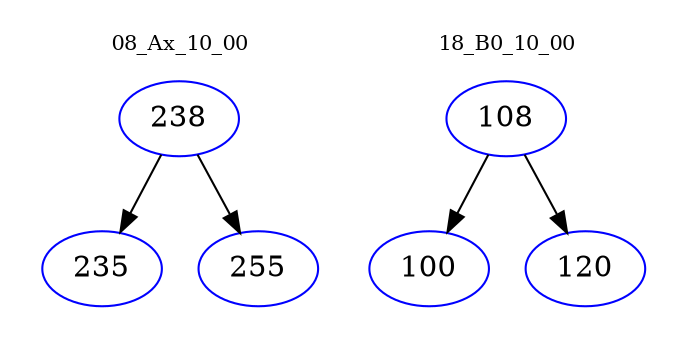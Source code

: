 digraph{
subgraph cluster_0 {
color = white
label = "08_Ax_10_00";
fontsize=10;
T0_238 [label="238", color="blue"]
T0_238 -> T0_235 [color="black"]
T0_235 [label="235", color="blue"]
T0_238 -> T0_255 [color="black"]
T0_255 [label="255", color="blue"]
}
subgraph cluster_1 {
color = white
label = "18_B0_10_00";
fontsize=10;
T1_108 [label="108", color="blue"]
T1_108 -> T1_100 [color="black"]
T1_100 [label="100", color="blue"]
T1_108 -> T1_120 [color="black"]
T1_120 [label="120", color="blue"]
}
}
